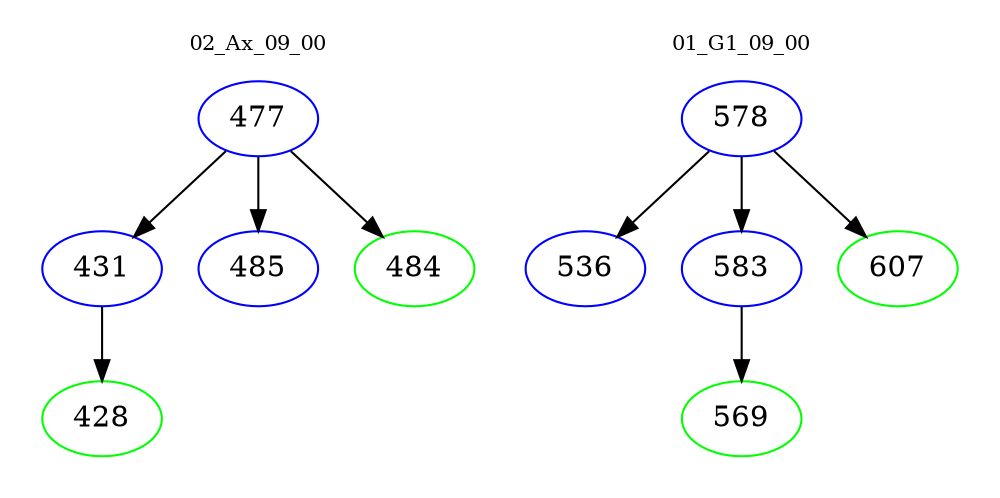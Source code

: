 digraph{
subgraph cluster_0 {
color = white
label = "02_Ax_09_00";
fontsize=10;
T0_477 [label="477", color="blue"]
T0_477 -> T0_431 [color="black"]
T0_431 [label="431", color="blue"]
T0_431 -> T0_428 [color="black"]
T0_428 [label="428", color="green"]
T0_477 -> T0_485 [color="black"]
T0_485 [label="485", color="blue"]
T0_477 -> T0_484 [color="black"]
T0_484 [label="484", color="green"]
}
subgraph cluster_1 {
color = white
label = "01_G1_09_00";
fontsize=10;
T1_578 [label="578", color="blue"]
T1_578 -> T1_536 [color="black"]
T1_536 [label="536", color="blue"]
T1_578 -> T1_583 [color="black"]
T1_583 [label="583", color="blue"]
T1_583 -> T1_569 [color="black"]
T1_569 [label="569", color="green"]
T1_578 -> T1_607 [color="black"]
T1_607 [label="607", color="green"]
}
}
